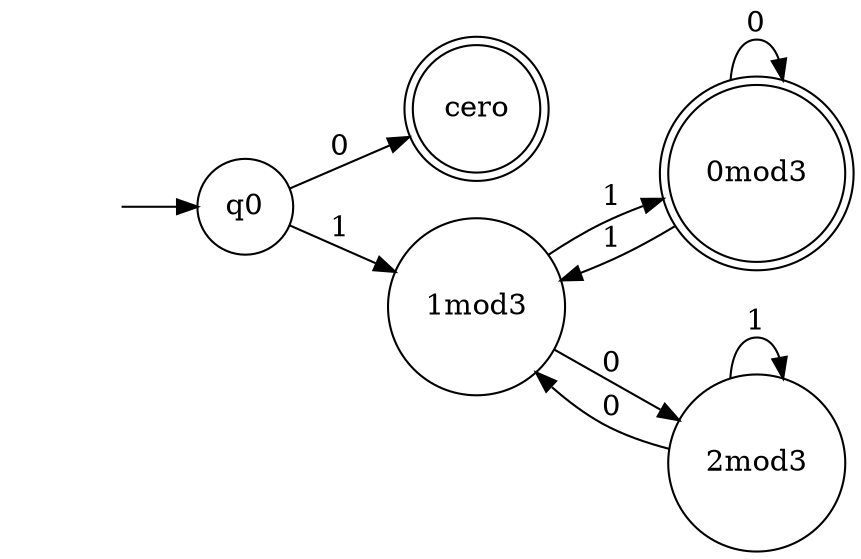 digraph DFA {
rankdir = LR;
size = "10, 4";
node [shape = doublecircle]; "cero"  "0mod3" ;
node [shape = none]; " ";
node [shape = circle];
" " -> "q0"
"q0" -> "cero" [label = "0"];
"q0" -> "1mod3" [label = "1"];
"0mod3" -> "0mod3" [label = "0"];
"0mod3" -> "1mod3" [label = "1"];
"1mod3" -> "2mod3" [label = "0"];
"1mod3" -> "0mod3" [label = "1"];
"2mod3" -> "1mod3" [label = "0"];
"2mod3" -> "2mod3" [label = "1"];
}
